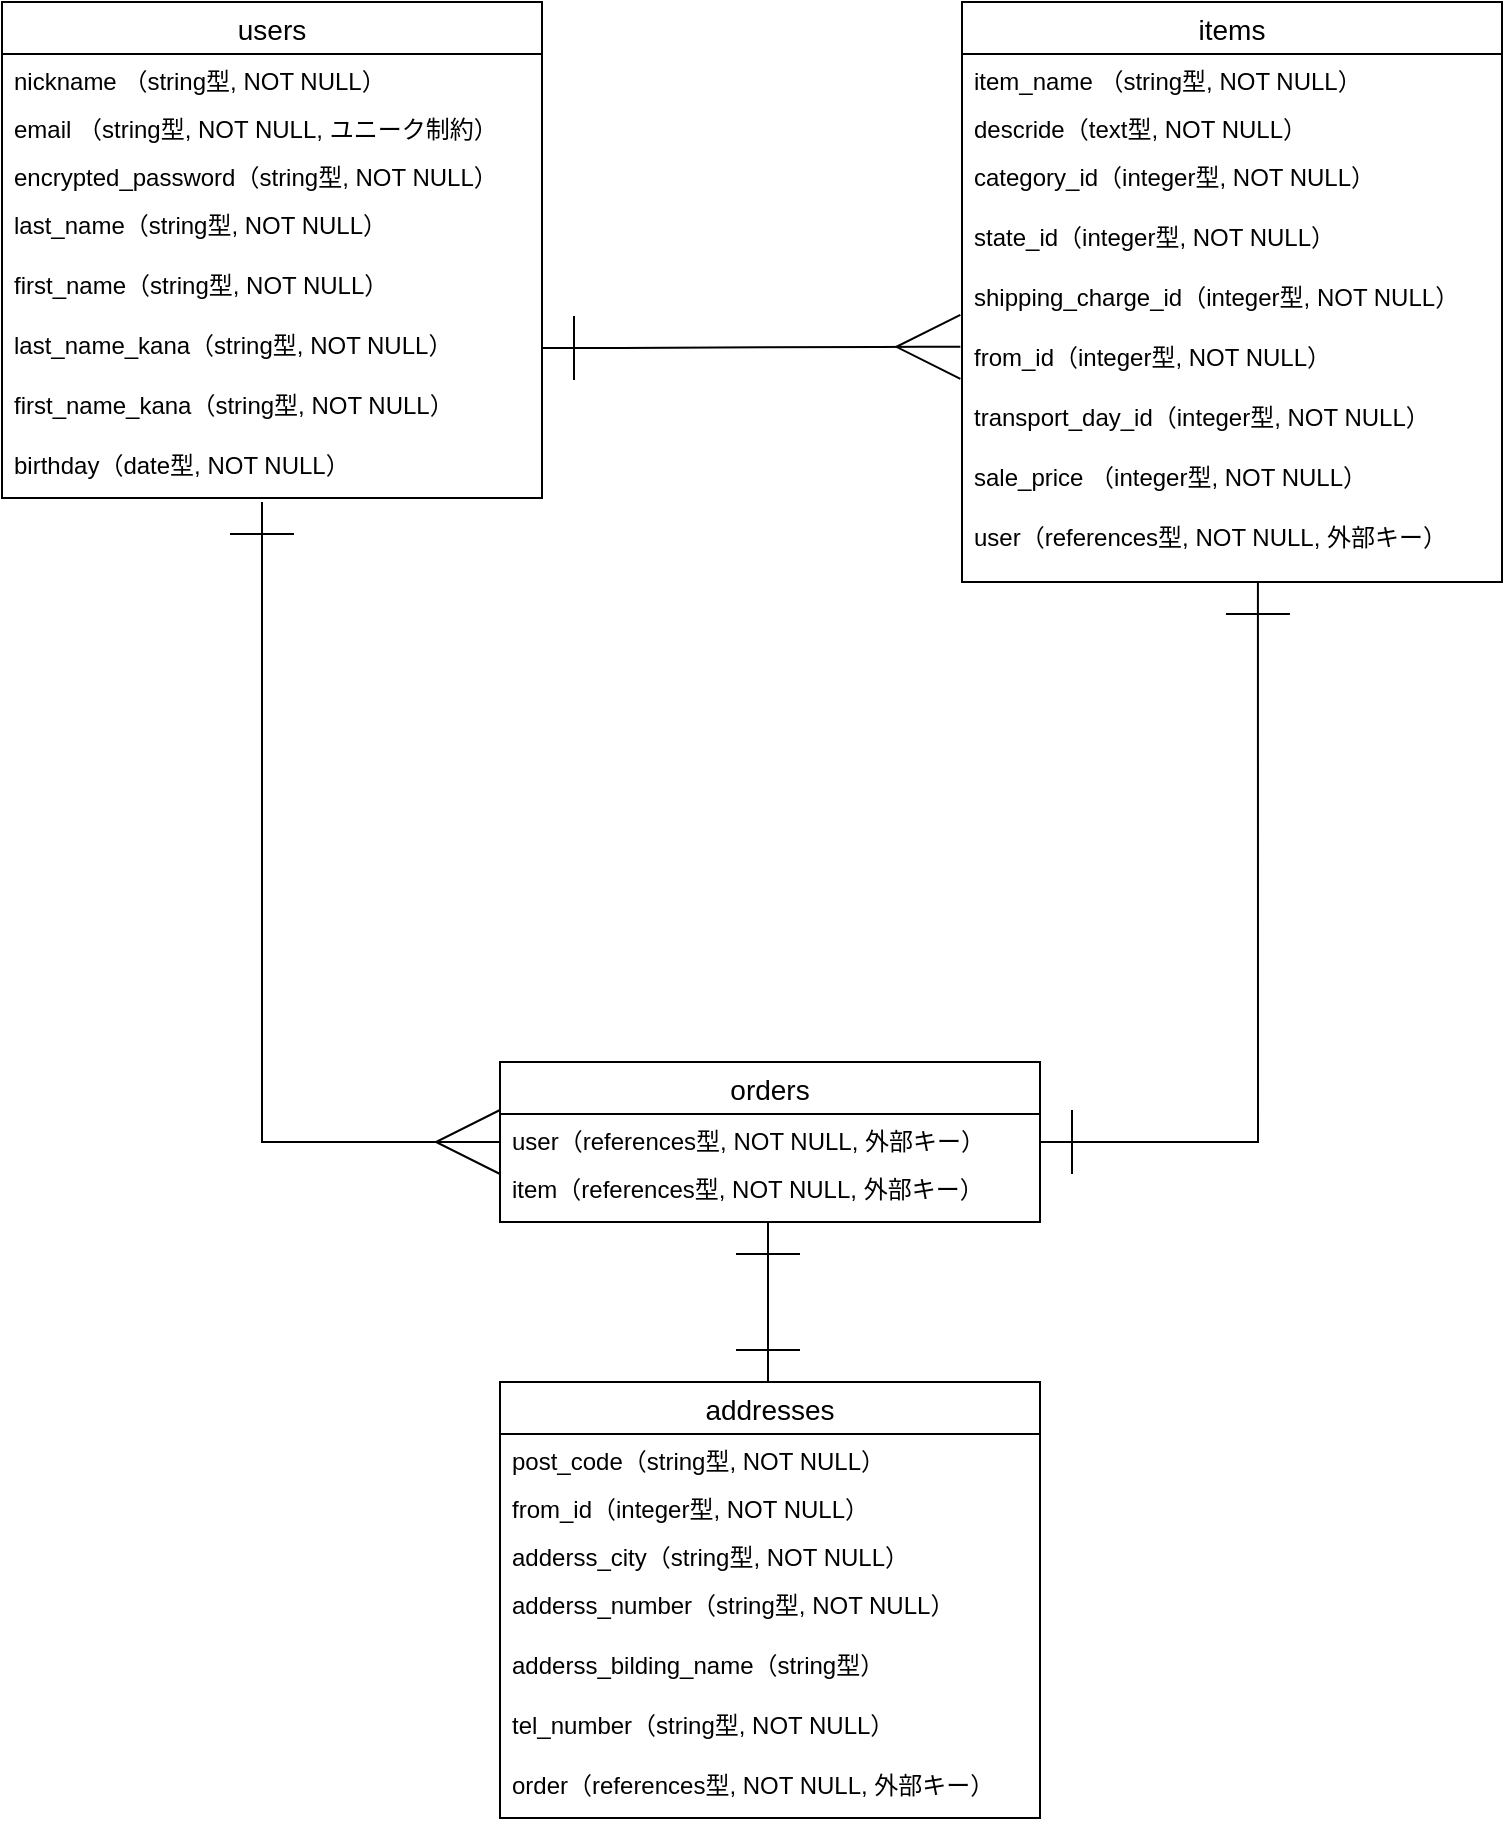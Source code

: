 <mxfile>
    <diagram id="3-eshO7ZvmBGoYXDyIdi" name="ページ1">
        <mxGraphModel dx="1216" dy="779" grid="1" gridSize="10" guides="1" tooltips="1" connect="1" arrows="1" fold="1" page="1" pageScale="1" pageWidth="827" pageHeight="1169" math="0" shadow="0">
            <root>
                <mxCell id="0"/>
                <mxCell id="1" parent="0"/>
                <mxCell id="2" value="users" style="swimlane;fontStyle=0;childLayout=stackLayout;horizontal=1;startSize=26;horizontalStack=0;resizeParent=1;resizeParentMax=0;resizeLast=0;collapsible=1;marginBottom=0;align=center;fontSize=14;" parent="1" vertex="1">
                    <mxGeometry x="30" y="30" width="270" height="248" as="geometry"/>
                </mxCell>
                <mxCell id="3" value="nickname （string型, NOT NULL）" style="text;strokeColor=none;fillColor=none;spacingLeft=4;spacingRight=4;overflow=hidden;rotatable=0;points=[[0,0.5],[1,0.5]];portConstraint=eastwest;fontSize=12;" parent="2" vertex="1">
                    <mxGeometry y="26" width="270" height="24" as="geometry"/>
                </mxCell>
                <mxCell id="4" value="email （string型, NOT NULL, ユニーク制約）" style="text;strokeColor=none;fillColor=none;spacingLeft=4;spacingRight=4;overflow=hidden;rotatable=0;points=[[0,0.5],[1,0.5]];portConstraint=eastwest;fontSize=12;" parent="2" vertex="1">
                    <mxGeometry y="50" width="270" height="24" as="geometry"/>
                </mxCell>
                <mxCell id="5" value="encrypted_password（string型, NOT NULL）" style="text;strokeColor=none;fillColor=none;spacingLeft=4;spacingRight=4;overflow=hidden;rotatable=0;points=[[0,0.5],[1,0.5]];portConstraint=eastwest;fontSize=12;" parent="2" vertex="1">
                    <mxGeometry y="74" width="270" height="24" as="geometry"/>
                </mxCell>
                <mxCell id="11" value="last_name（string型, NOT NULL） " style="text;strokeColor=none;fillColor=none;spacingLeft=4;spacingRight=4;overflow=hidden;rotatable=0;points=[[0,0.5],[1,0.5]];portConstraint=eastwest;fontSize=12;" parent="2" vertex="1">
                    <mxGeometry y="98" width="270" height="30" as="geometry"/>
                </mxCell>
                <mxCell id="12" value="first_name（string型, NOT NULL） " style="text;strokeColor=none;fillColor=none;spacingLeft=4;spacingRight=4;overflow=hidden;rotatable=0;points=[[0,0.5],[1,0.5]];portConstraint=eastwest;fontSize=12;" parent="2" vertex="1">
                    <mxGeometry y="128" width="270" height="30" as="geometry"/>
                </mxCell>
                <mxCell id="14" value="last_name_kana（string型, NOT NULL） " style="text;strokeColor=none;fillColor=none;spacingLeft=4;spacingRight=4;overflow=hidden;rotatable=0;points=[[0,0.5],[1,0.5]];portConstraint=eastwest;fontSize=12;" parent="2" vertex="1">
                    <mxGeometry y="158" width="270" height="30" as="geometry"/>
                </mxCell>
                <mxCell id="15" value="first_name_kana（string型, NOT NULL） " style="text;strokeColor=none;fillColor=none;spacingLeft=4;spacingRight=4;overflow=hidden;rotatable=0;points=[[0,0.5],[1,0.5]];portConstraint=eastwest;fontSize=12;" parent="2" vertex="1">
                    <mxGeometry y="188" width="270" height="30" as="geometry"/>
                </mxCell>
                <mxCell id="16" value="birthday（date型, NOT NULL） " style="text;strokeColor=none;fillColor=none;spacingLeft=4;spacingRight=4;overflow=hidden;rotatable=0;points=[[0,0.5],[1,0.5]];portConstraint=eastwest;fontSize=12;" parent="2" vertex="1">
                    <mxGeometry y="218" width="270" height="30" as="geometry"/>
                </mxCell>
                <mxCell id="19" value="items" style="swimlane;fontStyle=0;childLayout=stackLayout;horizontal=1;startSize=26;horizontalStack=0;resizeParent=1;resizeParentMax=0;resizeLast=0;collapsible=1;marginBottom=0;align=center;fontSize=14;" parent="1" vertex="1">
                    <mxGeometry x="510" y="30" width="270" height="290" as="geometry"/>
                </mxCell>
                <mxCell id="21" value="item_name （string型, NOT NULL）" style="text;strokeColor=none;fillColor=none;spacingLeft=4;spacingRight=4;overflow=hidden;rotatable=0;points=[[0,0.5],[1,0.5]];portConstraint=eastwest;fontSize=12;" parent="19" vertex="1">
                    <mxGeometry y="26" width="270" height="24" as="geometry"/>
                </mxCell>
                <mxCell id="22" value="descride（text型, NOT NULL）" style="text;strokeColor=none;fillColor=none;spacingLeft=4;spacingRight=4;overflow=hidden;rotatable=0;points=[[0,0.5],[1,0.5]];portConstraint=eastwest;fontSize=12;" parent="19" vertex="1">
                    <mxGeometry y="50" width="270" height="24" as="geometry"/>
                </mxCell>
                <mxCell id="23" value="category_id（integer型, NOT NULL） " style="text;strokeColor=none;fillColor=none;spacingLeft=4;spacingRight=4;overflow=hidden;rotatable=0;points=[[0,0.5],[1,0.5]];portConstraint=eastwest;fontSize=12;" parent="19" vertex="1">
                    <mxGeometry y="74" width="270" height="30" as="geometry"/>
                </mxCell>
                <mxCell id="24" value="state_id（integer型, NOT NULL） " style="text;strokeColor=none;fillColor=none;spacingLeft=4;spacingRight=4;overflow=hidden;rotatable=0;points=[[0,0.5],[1,0.5]];portConstraint=eastwest;fontSize=12;" parent="19" vertex="1">
                    <mxGeometry y="104" width="270" height="30" as="geometry"/>
                </mxCell>
                <mxCell id="25" value="shipping_charge_id（integer型, NOT NULL） " style="text;strokeColor=none;fillColor=none;spacingLeft=4;spacingRight=4;overflow=hidden;rotatable=0;points=[[0,0.5],[1,0.5]];portConstraint=eastwest;fontSize=12;" parent="19" vertex="1">
                    <mxGeometry y="134" width="270" height="30" as="geometry"/>
                </mxCell>
                <mxCell id="26" value="from_id（integer型, NOT NULL） " style="text;strokeColor=none;fillColor=none;spacingLeft=4;spacingRight=4;overflow=hidden;rotatable=0;points=[[0,0.5],[1,0.5]];portConstraint=eastwest;fontSize=12;" parent="19" vertex="1">
                    <mxGeometry y="164" width="270" height="30" as="geometry"/>
                </mxCell>
                <mxCell id="27" value="transport_day_id（integer型, NOT NULL） " style="text;strokeColor=none;fillColor=none;spacingLeft=4;spacingRight=4;overflow=hidden;rotatable=0;points=[[0,0.5],[1,0.5]];portConstraint=eastwest;fontSize=12;" parent="19" vertex="1">
                    <mxGeometry y="194" width="270" height="30" as="geometry"/>
                </mxCell>
                <mxCell id="28" value="sale_price （integer型, NOT NULL） " style="text;strokeColor=none;fillColor=none;spacingLeft=4;spacingRight=4;overflow=hidden;rotatable=0;points=[[0,0.5],[1,0.5]];portConstraint=eastwest;fontSize=12;" parent="19" vertex="1">
                    <mxGeometry y="224" width="270" height="30" as="geometry"/>
                </mxCell>
                <mxCell id="31" value="user（references型, NOT NULL, 外部キー） " style="text;strokeColor=none;fillColor=none;spacingLeft=4;spacingRight=4;overflow=hidden;rotatable=0;points=[[0,0.5],[1,0.5]];portConstraint=eastwest;fontSize=12;" parent="19" vertex="1">
                    <mxGeometry y="254" width="270" height="36" as="geometry"/>
                </mxCell>
                <mxCell id="30" value="" style="edgeStyle=entityRelationEdgeStyle;fontSize=12;html=1;endArrow=ERmany;exitX=1;exitY=0.5;exitDx=0;exitDy=0;entryX=-0.003;entryY=0.28;entryDx=0;entryDy=0;entryPerimeter=0;endFill=0;startArrow=ERone;startFill=0;endSize=30;startSize=30;" parent="1" source="14" target="26" edge="1">
                    <mxGeometry width="100" height="100" relative="1" as="geometry">
                        <mxPoint x="380" y="270" as="sourcePoint"/>
                        <mxPoint x="480" y="170" as="targetPoint"/>
                    </mxGeometry>
                </mxCell>
                <mxCell id="33" value="orders" style="swimlane;fontStyle=0;childLayout=stackLayout;horizontal=1;startSize=26;horizontalStack=0;resizeParent=1;resizeParentMax=0;resizeLast=0;collapsible=1;marginBottom=0;align=center;fontSize=14;" parent="1" vertex="1">
                    <mxGeometry x="279" y="560" width="270" height="80" as="geometry"/>
                </mxCell>
                <mxCell id="35" value="user（references型, NOT NULL, 外部キー） " style="text;strokeColor=none;fillColor=none;spacingLeft=4;spacingRight=4;overflow=hidden;rotatable=0;points=[[0,0.5],[1,0.5]];portConstraint=eastwest;fontSize=12;" parent="33" vertex="1">
                    <mxGeometry y="26" width="270" height="24" as="geometry"/>
                </mxCell>
                <mxCell id="39" value="item（references型, NOT NULL, 外部キー） " style="text;strokeColor=none;fillColor=none;spacingLeft=4;spacingRight=4;overflow=hidden;rotatable=0;points=[[0,0.5],[1,0.5]];portConstraint=eastwest;fontSize=12;" parent="33" vertex="1">
                    <mxGeometry y="50" width="270" height="30" as="geometry"/>
                </mxCell>
                <mxCell id="45" value="" style="edgeStyle=orthogonalEdgeStyle;fontSize=12;html=1;endArrow=ERmany;rounded=0;startSize=30;startArrow=ERone;startFill=0;endFill=0;endSize=30;" parent="1" edge="1">
                    <mxGeometry width="100" height="100" relative="1" as="geometry">
                        <mxPoint x="160" y="280" as="sourcePoint"/>
                        <mxPoint x="279" y="600" as="targetPoint"/>
                        <Array as="points">
                            <mxPoint x="160" y="600"/>
                        </Array>
                    </mxGeometry>
                </mxCell>
                <mxCell id="47" value="" style="edgeStyle=orthogonalEdgeStyle;fontSize=12;html=1;endArrow=ERone;endFill=0;rounded=0;startSize=30;startArrow=ERone;startFill=0;entryX=0.548;entryY=1;entryDx=0;entryDy=0;entryPerimeter=0;endSize=30;" parent="1" target="31" edge="1">
                    <mxGeometry width="100" height="100" relative="1" as="geometry">
                        <mxPoint x="549" y="600" as="sourcePoint"/>
                        <mxPoint x="700" y="320" as="targetPoint"/>
                        <Array as="points">
                            <mxPoint x="658" y="600"/>
                        </Array>
                    </mxGeometry>
                </mxCell>
                <mxCell id="49" value="addresses" style="swimlane;fontStyle=0;childLayout=stackLayout;horizontal=1;startSize=26;horizontalStack=0;resizeParent=1;resizeParentMax=0;resizeLast=0;collapsible=1;marginBottom=0;align=center;fontSize=14;" parent="1" vertex="1">
                    <mxGeometry x="279" y="720" width="270" height="218" as="geometry"/>
                </mxCell>
                <mxCell id="50" value="post_code（string型, NOT NULL）" style="text;strokeColor=none;fillColor=none;spacingLeft=4;spacingRight=4;overflow=hidden;rotatable=0;points=[[0,0.5],[1,0.5]];portConstraint=eastwest;fontSize=12;" parent="49" vertex="1">
                    <mxGeometry y="26" width="270" height="24" as="geometry"/>
                </mxCell>
                <mxCell id="51" value="from_id（integer型, NOT NULL） " style="text;strokeColor=none;fillColor=none;spacingLeft=4;spacingRight=4;overflow=hidden;rotatable=0;points=[[0,0.5],[1,0.5]];portConstraint=eastwest;fontSize=12;" parent="49" vertex="1">
                    <mxGeometry y="50" width="270" height="24" as="geometry"/>
                </mxCell>
                <mxCell id="52" value="adderss_city（string型, NOT NULL）" style="text;strokeColor=none;fillColor=none;spacingLeft=4;spacingRight=4;overflow=hidden;rotatable=0;points=[[0,0.5],[1,0.5]];portConstraint=eastwest;fontSize=12;" parent="49" vertex="1">
                    <mxGeometry y="74" width="270" height="24" as="geometry"/>
                </mxCell>
                <mxCell id="53" value="adderss_number（string型, NOT NULL）" style="text;strokeColor=none;fillColor=none;spacingLeft=4;spacingRight=4;overflow=hidden;rotatable=0;points=[[0,0.5],[1,0.5]];portConstraint=eastwest;fontSize=12;" parent="49" vertex="1">
                    <mxGeometry y="98" width="270" height="30" as="geometry"/>
                </mxCell>
                <mxCell id="54" value="adderss_bilding_name（string型）" style="text;strokeColor=none;fillColor=none;spacingLeft=4;spacingRight=4;overflow=hidden;rotatable=0;points=[[0,0.5],[1,0.5]];portConstraint=eastwest;fontSize=12;" parent="49" vertex="1">
                    <mxGeometry y="128" width="270" height="30" as="geometry"/>
                </mxCell>
                <mxCell id="55" value="tel_number（string型, NOT NULL） " style="text;strokeColor=none;fillColor=none;spacingLeft=4;spacingRight=4;overflow=hidden;rotatable=0;points=[[0,0.5],[1,0.5]];portConstraint=eastwest;fontSize=12;" parent="49" vertex="1">
                    <mxGeometry y="158" width="270" height="30" as="geometry"/>
                </mxCell>
                <mxCell id="61" value="order（references型, NOT NULL, 外部キー）" style="text;strokeColor=none;fillColor=none;spacingLeft=4;spacingRight=4;overflow=hidden;rotatable=0;points=[[0,0.5],[1,0.5]];portConstraint=eastwest;fontSize=12;" vertex="1" parent="49">
                    <mxGeometry y="188" width="270" height="30" as="geometry"/>
                </mxCell>
                <mxCell id="60" value="" style="edgeStyle=orthogonalEdgeStyle;fontSize=12;html=1;endArrow=ERone;endFill=0;rounded=0;startSize=30;startArrow=ERone;startFill=0;endSize=30;" parent="1" edge="1">
                    <mxGeometry width="100" height="100" relative="1" as="geometry">
                        <mxPoint x="413" y="720" as="sourcePoint"/>
                        <mxPoint x="413" y="640" as="targetPoint"/>
                        <Array as="points">
                            <mxPoint x="413" y="690"/>
                        </Array>
                    </mxGeometry>
                </mxCell>
            </root>
        </mxGraphModel>
    </diagram>
</mxfile>